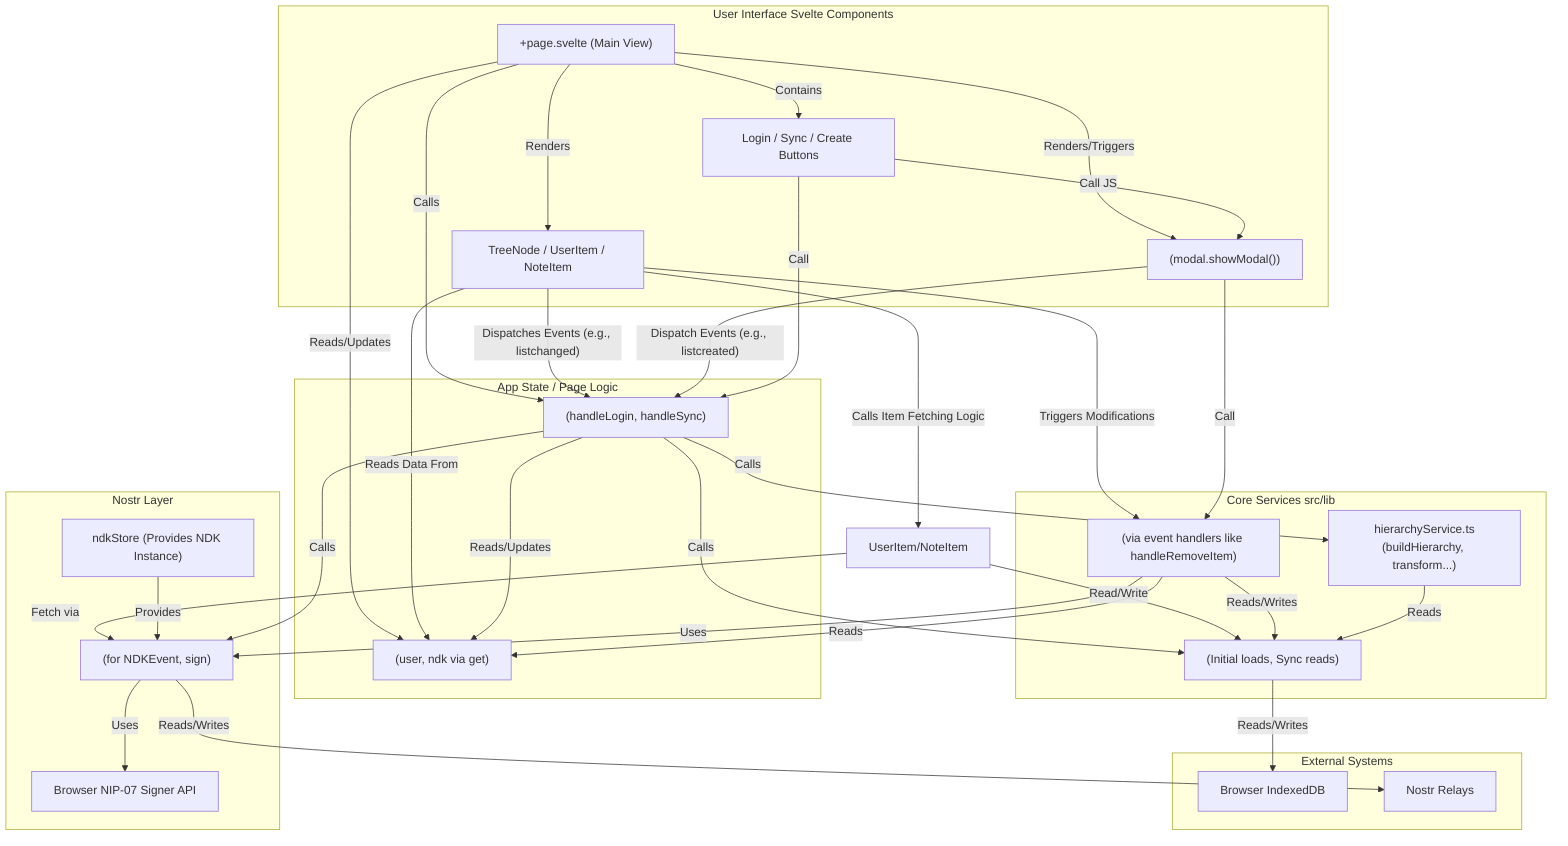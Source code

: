 graph TD
    subgraph User Interface Svelte Components
        Page["+page.svelte (Main View)"]
        Modals["CreateListModal / AddItemModal"]
        TreeView["TreeNode / UserItem / NoteItem"]
        Buttons["Login / Sync / Create Buttons"]
    end

    subgraph App State / Page Logic
        Stores["Svelte Stores\n(user, profile, listHierarchy, isHierarchyLoading, ndk)"]
        PageLogic["+page.svelte Logic\n(handleLogin, handleSync, loadDataAndBuildHierarchy)"]
    end

    subgraph Core Services src/lib
        ListService["listService.ts\n(addItemToList, removeItemFromList)"]
        HierarchyService["hierarchyService.ts\n(buildHierarchy, transform...)"]
        LocalDBService["localDb.ts\n(Dexie Wrapper)"]
    end

    subgraph Nostr Layer
         NdkStore["ndkStore (Provides NDK Instance)"]
         NDK["NDK Instance"]
         NIP07["Browser NIP-07 Signer API"]
    end

    subgraph External Systems
        BrowserDB["Browser IndexedDB"]
        NostrRelays["Nostr Relays"]
    end

    %% --- Key Interactions --- %%

    %% UI Layer Interactions %%
    Page -- Reads/Updates --> Stores
    Page -- Calls --> PageLogic
    Page -- Renders --> TreeView
    Page -- Renders/Triggers --> Modals
    Page -- Contains --> Buttons
    TreeView -- Reads Data From --> Stores["(via node prop from $listHierarchy)"]
    TreeView -- Calls Item Fetching Logic --> UserItem/NoteItem
    TreeView -- Triggers Modifications --> ListService["(via event handlers like handleRemoveItem)"]
    TreeView -- Dispatches Events (e.g., listchanged) --> PageLogic["(via on:listchanged)"]
    UserItem/NoteItem -- Read/Write --> LocalDBService
    UserItem/NoteItem -- Fetch via --> NDK
    Modals -- Call --> ListService
    Modals -- Dispatch Events (e.g., listcreated) --> PageLogic["(via on:listcreated)"]
    Buttons -- Call --> PageLogic["(handleLogin, handleSync)"]
    Buttons -- Call JS --> Modals["(modal.showModal())"]


    %% Page Logic Interactions %%
    PageLogic -- Reads/Updates --> Stores
    PageLogic -- Calls --> HierarchyService
    PageLogic -- Calls --> LocalDBService["(Initial loads, Sync reads)"]
    PageLogic -- Calls --> NDK["(Sync fetch/publish)"]

    %% Service Layer Interactions %%
    ListService -- Reads/Writes --> LocalDBService
    ListService -- Uses --> NDK["(for NDKEvent, sign)"]
    ListService -- Reads --> Stores["(user, ndk via get)"]

    HierarchyService -- Reads --> LocalDBService

    LocalDBService -- Reads/Writes --> BrowserDB

    %% Nostr Layer Interactions %%
    NdkStore -- Provides --> NDK
    NDK -- Uses --> NIP07
    NDK -- Reads/Writes --> NostrRelays